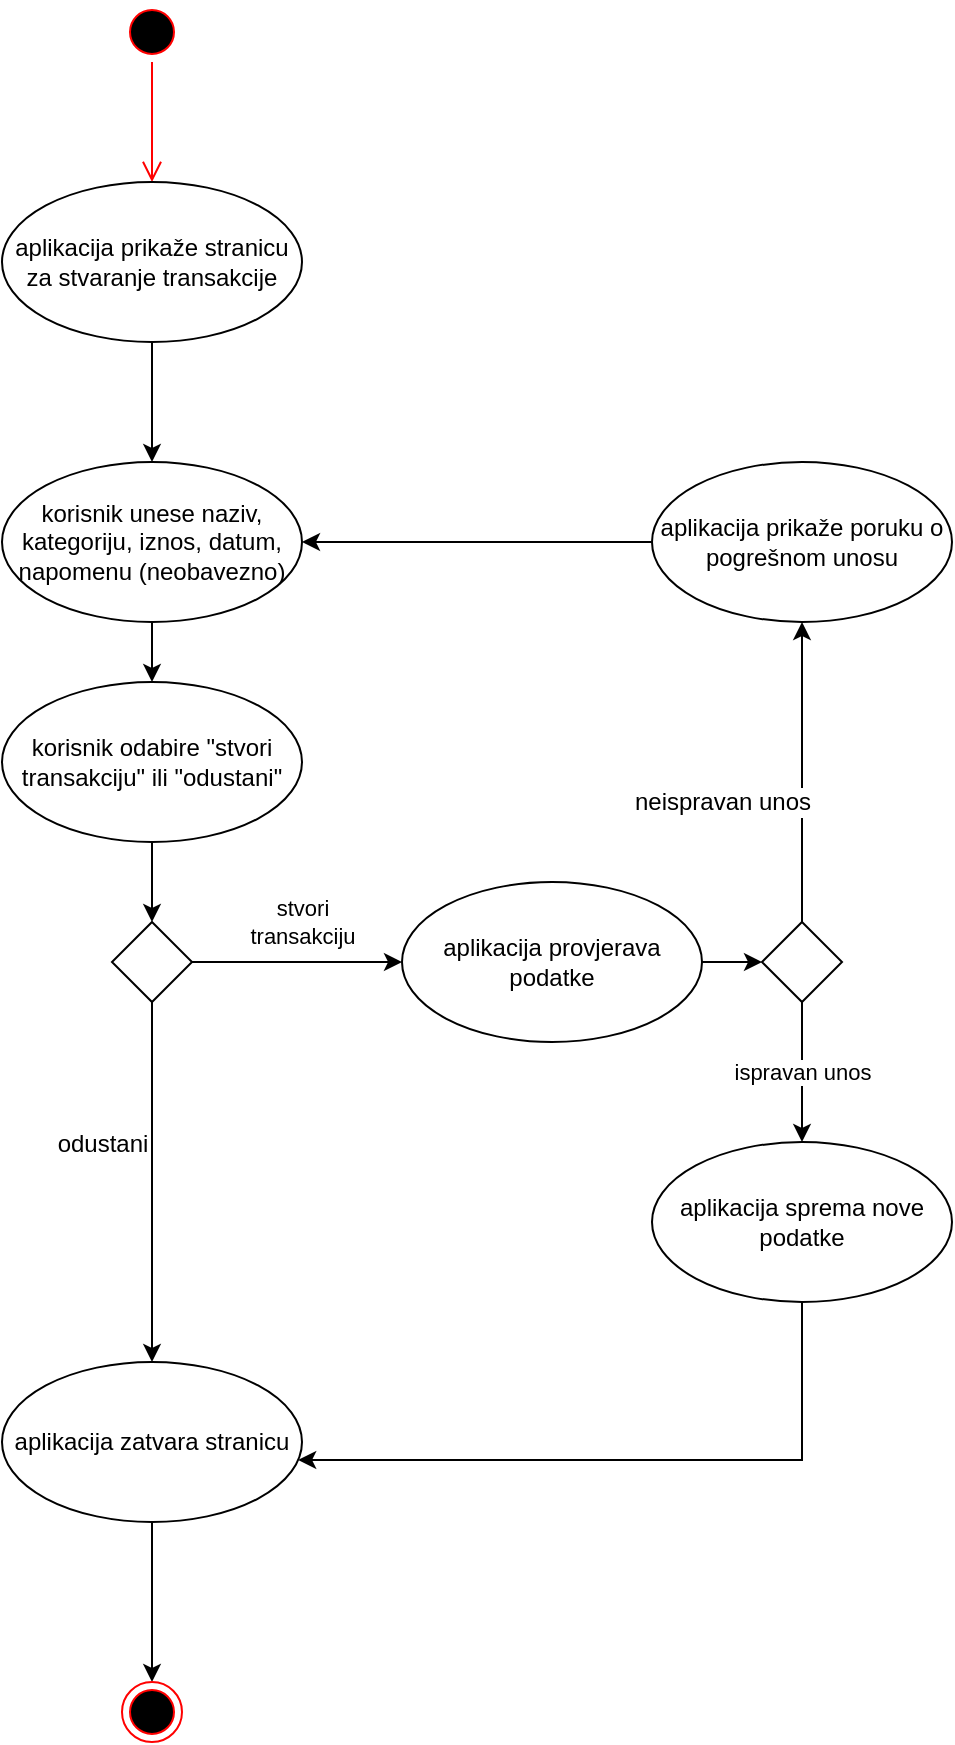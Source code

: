 <mxfile version="12.4.2" type="device" pages="5"><diagram id="rB75ICezKMoNCkmL_30w" name="Stvaranje transakcije"><mxGraphModel dx="1024" dy="592" grid="1" gridSize="10" guides="1" tooltips="1" connect="1" arrows="1" fold="1" page="1" pageScale="1" pageWidth="850" pageHeight="1100" math="0" shadow="0"><root><mxCell id="0"/><mxCell id="1" parent="0"/><mxCell id="aTAkFooOsg_n9yDU30Di-1" value="" style="ellipse;html=1;shape=startState;fillColor=#000000;strokeColor=#ff0000;" parent="1" vertex="1"><mxGeometry x="410" y="30" width="30" height="30" as="geometry"/></mxCell><mxCell id="aTAkFooOsg_n9yDU30Di-2" value="" style="edgeStyle=orthogonalEdgeStyle;html=1;verticalAlign=bottom;endArrow=open;endSize=8;strokeColor=#ff0000;entryX=0.5;entryY=0;entryDx=0;entryDy=0;" parent="1" source="aTAkFooOsg_n9yDU30Di-1" target="aTAkFooOsg_n9yDU30Di-3" edge="1"><mxGeometry relative="1" as="geometry"><mxPoint x="425" y="120" as="targetPoint"/></mxGeometry></mxCell><mxCell id="aTAkFooOsg_n9yDU30Di-6" style="edgeStyle=orthogonalEdgeStyle;rounded=0;orthogonalLoop=1;jettySize=auto;html=1;entryX=0.5;entryY=0;entryDx=0;entryDy=0;" parent="1" source="aTAkFooOsg_n9yDU30Di-3" target="aTAkFooOsg_n9yDU30Di-5" edge="1"><mxGeometry relative="1" as="geometry"/></mxCell><mxCell id="aTAkFooOsg_n9yDU30Di-3" value="aplikacija prikaže stranicu za stvaranje transakcije" style="ellipse;whiteSpace=wrap;html=1;" parent="1" vertex="1"><mxGeometry x="350" y="120" width="150" height="80" as="geometry"/></mxCell><mxCell id="aTAkFooOsg_n9yDU30Di-8" style="edgeStyle=orthogonalEdgeStyle;rounded=0;orthogonalLoop=1;jettySize=auto;html=1;exitX=0.5;exitY=1;exitDx=0;exitDy=0;" parent="1" source="aTAkFooOsg_n9yDU30Di-5" target="aTAkFooOsg_n9yDU30Di-7" edge="1"><mxGeometry relative="1" as="geometry"/></mxCell><mxCell id="aTAkFooOsg_n9yDU30Di-5" value="korisnik unese naziv, kategoriju, iznos, datum, napomenu (neobavezno)" style="ellipse;whiteSpace=wrap;html=1;" parent="1" vertex="1"><mxGeometry x="350" y="260" width="150" height="80" as="geometry"/></mxCell><mxCell id="aTAkFooOsg_n9yDU30Di-10" style="edgeStyle=orthogonalEdgeStyle;rounded=0;orthogonalLoop=1;jettySize=auto;html=1;exitX=0.5;exitY=1;exitDx=0;exitDy=0;" parent="1" source="aTAkFooOsg_n9yDU30Di-7" target="aTAkFooOsg_n9yDU30Di-9" edge="1"><mxGeometry relative="1" as="geometry"/></mxCell><mxCell id="aTAkFooOsg_n9yDU30Di-7" value="korisnik odabire &quot;stvori transakciju&quot; ili &quot;odustani&quot;" style="ellipse;whiteSpace=wrap;html=1;" parent="1" vertex="1"><mxGeometry x="350" y="370" width="150" height="80" as="geometry"/></mxCell><mxCell id="aTAkFooOsg_n9yDU30Di-12" style="edgeStyle=orthogonalEdgeStyle;rounded=0;orthogonalLoop=1;jettySize=auto;html=1;exitX=0.5;exitY=1;exitDx=0;exitDy=0;" parent="1" source="aTAkFooOsg_n9yDU30Di-9" target="aTAkFooOsg_n9yDU30Di-11" edge="1"><mxGeometry relative="1" as="geometry"/></mxCell><mxCell id="aTAkFooOsg_n9yDU30Di-13" value="odustani" style="text;html=1;align=center;verticalAlign=middle;resizable=0;points=[];;labelBackgroundColor=#ffffff;" parent="aTAkFooOsg_n9yDU30Di-12" vertex="1" connectable="0"><mxGeometry x="-0.229" relative="1" as="geometry"><mxPoint x="-25" y="1" as="offset"/></mxGeometry></mxCell><mxCell id="aTAkFooOsg_n9yDU30Di-15" value="stvori &lt;br&gt;transakciju" style="edgeStyle=orthogonalEdgeStyle;rounded=0;orthogonalLoop=1;jettySize=auto;html=1;exitX=1;exitY=0.5;exitDx=0;exitDy=0;entryX=0;entryY=0.5;entryDx=0;entryDy=0;" parent="1" source="aTAkFooOsg_n9yDU30Di-9" target="aTAkFooOsg_n9yDU30Di-14" edge="1"><mxGeometry x="0.048" y="20" relative="1" as="geometry"><mxPoint as="offset"/></mxGeometry></mxCell><mxCell id="aTAkFooOsg_n9yDU30Di-9" value="" style="rhombus;whiteSpace=wrap;html=1;" parent="1" vertex="1"><mxGeometry x="405" y="490" width="40" height="40" as="geometry"/></mxCell><mxCell id="aTAkFooOsg_n9yDU30Di-27" style="edgeStyle=orthogonalEdgeStyle;rounded=0;orthogonalLoop=1;jettySize=auto;html=1;exitX=0.5;exitY=1;exitDx=0;exitDy=0;" parent="1" source="aTAkFooOsg_n9yDU30Di-11" target="aTAkFooOsg_n9yDU30Di-26" edge="1"><mxGeometry relative="1" as="geometry"/></mxCell><mxCell id="aTAkFooOsg_n9yDU30Di-11" value="aplikacija zatvara stranicu" style="ellipse;whiteSpace=wrap;html=1;" parent="1" vertex="1"><mxGeometry x="350" y="710" width="150" height="80" as="geometry"/></mxCell><mxCell id="aTAkFooOsg_n9yDU30Di-17" style="edgeStyle=orthogonalEdgeStyle;rounded=0;orthogonalLoop=1;jettySize=auto;html=1;exitX=1;exitY=0.5;exitDx=0;exitDy=0;entryX=0;entryY=0.5;entryDx=0;entryDy=0;" parent="1" source="aTAkFooOsg_n9yDU30Di-14" target="aTAkFooOsg_n9yDU30Di-16" edge="1"><mxGeometry relative="1" as="geometry"/></mxCell><mxCell id="aTAkFooOsg_n9yDU30Di-14" value="aplikacija provjerava podatke" style="ellipse;whiteSpace=wrap;html=1;" parent="1" vertex="1"><mxGeometry x="550" y="470" width="150" height="80" as="geometry"/></mxCell><mxCell id="aTAkFooOsg_n9yDU30Di-18" value="ispravan unos" style="edgeStyle=orthogonalEdgeStyle;rounded=0;orthogonalLoop=1;jettySize=auto;html=1;exitX=0.5;exitY=1;exitDx=0;exitDy=0;entryX=0.5;entryY=0;entryDx=0;entryDy=0;" parent="1" source="aTAkFooOsg_n9yDU30Di-16" target="aTAkFooOsg_n9yDU30Di-20" edge="1"><mxGeometry relative="1" as="geometry"><mxPoint x="750" y="640" as="targetPoint"/></mxGeometry></mxCell><mxCell id="aTAkFooOsg_n9yDU30Di-22" style="edgeStyle=orthogonalEdgeStyle;rounded=0;orthogonalLoop=1;jettySize=auto;html=1;exitX=0.5;exitY=0;exitDx=0;exitDy=0;entryX=0.5;entryY=1;entryDx=0;entryDy=0;" parent="1" source="aTAkFooOsg_n9yDU30Di-16" target="a4jJSiVALNx2kyXeNdtc-1" edge="1"><mxGeometry relative="1" as="geometry"/></mxCell><mxCell id="aTAkFooOsg_n9yDU30Di-23" value="neispravan unos" style="text;html=1;align=center;verticalAlign=middle;resizable=0;points=[];;labelBackgroundColor=#ffffff;" parent="aTAkFooOsg_n9yDU30Di-22" vertex="1" connectable="0"><mxGeometry x="-0.203" y="-3" relative="1" as="geometry"><mxPoint x="-43" as="offset"/></mxGeometry></mxCell><mxCell id="aTAkFooOsg_n9yDU30Di-16" value="" style="rhombus;whiteSpace=wrap;html=1;" parent="1" vertex="1"><mxGeometry x="730" y="490" width="40" height="40" as="geometry"/></mxCell><mxCell id="aTAkFooOsg_n9yDU30Di-21" style="edgeStyle=orthogonalEdgeStyle;rounded=0;orthogonalLoop=1;jettySize=auto;html=1;exitX=0.5;exitY=1;exitDx=0;exitDy=0;" parent="1" source="aTAkFooOsg_n9yDU30Di-20" target="aTAkFooOsg_n9yDU30Di-11" edge="1"><mxGeometry relative="1" as="geometry"><Array as="points"><mxPoint x="750" y="759"/></Array></mxGeometry></mxCell><mxCell id="aTAkFooOsg_n9yDU30Di-20" value="aplikacija sprema nove podatke" style="ellipse;whiteSpace=wrap;html=1;" parent="1" vertex="1"><mxGeometry x="675" y="600" width="150" height="80" as="geometry"/></mxCell><mxCell id="aTAkFooOsg_n9yDU30Di-26" value="" style="ellipse;html=1;shape=endState;fillColor=#000000;strokeColor=#ff0000;" parent="1" vertex="1"><mxGeometry x="410" y="870" width="30" height="30" as="geometry"/></mxCell><mxCell id="a4jJSiVALNx2kyXeNdtc-2" style="edgeStyle=orthogonalEdgeStyle;rounded=0;orthogonalLoop=1;jettySize=auto;html=1;exitX=0;exitY=0.5;exitDx=0;exitDy=0;" edge="1" parent="1" source="a4jJSiVALNx2kyXeNdtc-1" target="aTAkFooOsg_n9yDU30Di-5"><mxGeometry relative="1" as="geometry"/></mxCell><mxCell id="a4jJSiVALNx2kyXeNdtc-1" value="aplikacija prikaže poruku o pogrešnom unosu" style="ellipse;whiteSpace=wrap;html=1;" vertex="1" parent="1"><mxGeometry x="675" y="260" width="150" height="80" as="geometry"/></mxCell></root></mxGraphModel></diagram><diagram id="0765Yxca4Em8WLqtVCFq" name="Azuriranje transakcije"><mxGraphModel dx="1024" dy="592" grid="1" gridSize="10" guides="1" tooltips="1" connect="1" arrows="1" fold="1" page="1" pageScale="1" pageWidth="850" pageHeight="1100" math="0" shadow="0"><root><mxCell id="K64FAtjaroviJwcc2auv-0"/><mxCell id="K64FAtjaroviJwcc2auv-1" parent="K64FAtjaroviJwcc2auv-0"/><mxCell id="J1vjwfjfSfFfJZg-M7SF-0" value="" style="ellipse;html=1;shape=startState;fillColor=#000000;strokeColor=#ff0000;" parent="K64FAtjaroviJwcc2auv-1" vertex="1"><mxGeometry x="410" y="30" width="30" height="30" as="geometry"/></mxCell><mxCell id="J1vjwfjfSfFfJZg-M7SF-1" value="" style="edgeStyle=orthogonalEdgeStyle;html=1;verticalAlign=bottom;endArrow=open;endSize=8;strokeColor=#ff0000;entryX=0.5;entryY=0;entryDx=0;entryDy=0;" parent="K64FAtjaroviJwcc2auv-1" source="J1vjwfjfSfFfJZg-M7SF-0" target="J1vjwfjfSfFfJZg-M7SF-3" edge="1"><mxGeometry relative="1" as="geometry"><mxPoint x="425" y="120" as="targetPoint"/></mxGeometry></mxCell><mxCell id="J1vjwfjfSfFfJZg-M7SF-2" style="edgeStyle=orthogonalEdgeStyle;rounded=0;orthogonalLoop=1;jettySize=auto;html=1;entryX=0.5;entryY=0;entryDx=0;entryDy=0;" parent="K64FAtjaroviJwcc2auv-1" source="J1vjwfjfSfFfJZg-M7SF-3" target="J1vjwfjfSfFfJZg-M7SF-5" edge="1"><mxGeometry relative="1" as="geometry"/></mxCell><mxCell id="J1vjwfjfSfFfJZg-M7SF-3" value="aplikacija prikaže stranicu za uređivanje transakcije" style="ellipse;whiteSpace=wrap;html=1;" parent="K64FAtjaroviJwcc2auv-1" vertex="1"><mxGeometry x="350" y="120" width="150" height="80" as="geometry"/></mxCell><mxCell id="J1vjwfjfSfFfJZg-M7SF-4" style="edgeStyle=orthogonalEdgeStyle;rounded=0;orthogonalLoop=1;jettySize=auto;html=1;exitX=0.5;exitY=1;exitDx=0;exitDy=0;" parent="K64FAtjaroviJwcc2auv-1" source="J1vjwfjfSfFfJZg-M7SF-5" target="J1vjwfjfSfFfJZg-M7SF-7" edge="1"><mxGeometry relative="1" as="geometry"/></mxCell><mxCell id="J1vjwfjfSfFfJZg-M7SF-5" value="korisnik promijeni &lt;br&gt;nešto od navedenog: naziv, kategoriju, iznos, datum, napomenu" style="ellipse;whiteSpace=wrap;html=1;" parent="K64FAtjaroviJwcc2auv-1" vertex="1"><mxGeometry x="350" y="260" width="150" height="80" as="geometry"/></mxCell><mxCell id="J1vjwfjfSfFfJZg-M7SF-6" style="edgeStyle=orthogonalEdgeStyle;rounded=0;orthogonalLoop=1;jettySize=auto;html=1;exitX=0.5;exitY=1;exitDx=0;exitDy=0;" parent="K64FAtjaroviJwcc2auv-1" source="J1vjwfjfSfFfJZg-M7SF-7" target="J1vjwfjfSfFfJZg-M7SF-11" edge="1"><mxGeometry relative="1" as="geometry"/></mxCell><mxCell id="J1vjwfjfSfFfJZg-M7SF-7" value="korisnik odabire &quot;spremi promjene&quot; ili &quot;odustani&quot;" style="ellipse;whiteSpace=wrap;html=1;" parent="K64FAtjaroviJwcc2auv-1" vertex="1"><mxGeometry x="350" y="370" width="150" height="80" as="geometry"/></mxCell><mxCell id="J1vjwfjfSfFfJZg-M7SF-8" style="edgeStyle=orthogonalEdgeStyle;rounded=0;orthogonalLoop=1;jettySize=auto;html=1;exitX=0.5;exitY=1;exitDx=0;exitDy=0;" parent="K64FAtjaroviJwcc2auv-1" source="J1vjwfjfSfFfJZg-M7SF-11" target="J1vjwfjfSfFfJZg-M7SF-13" edge="1"><mxGeometry relative="1" as="geometry"/></mxCell><mxCell id="J1vjwfjfSfFfJZg-M7SF-9" value="odustani" style="text;html=1;align=center;verticalAlign=middle;resizable=0;points=[];;labelBackgroundColor=#ffffff;" parent="J1vjwfjfSfFfJZg-M7SF-8" vertex="1" connectable="0"><mxGeometry x="-0.229" relative="1" as="geometry"><mxPoint x="-25" y="1" as="offset"/></mxGeometry></mxCell><mxCell id="J1vjwfjfSfFfJZg-M7SF-10" value="spremi&lt;br&gt;promjene" style="edgeStyle=orthogonalEdgeStyle;rounded=0;orthogonalLoop=1;jettySize=auto;html=1;exitX=1;exitY=0.5;exitDx=0;exitDy=0;entryX=0;entryY=0.5;entryDx=0;entryDy=0;" parent="K64FAtjaroviJwcc2auv-1" source="J1vjwfjfSfFfJZg-M7SF-11" target="J1vjwfjfSfFfJZg-M7SF-15" edge="1"><mxGeometry x="0.048" y="10" relative="1" as="geometry"><mxPoint as="offset"/></mxGeometry></mxCell><mxCell id="J1vjwfjfSfFfJZg-M7SF-11" value="" style="rhombus;whiteSpace=wrap;html=1;" parent="K64FAtjaroviJwcc2auv-1" vertex="1"><mxGeometry x="405" y="490" width="40" height="40" as="geometry"/></mxCell><mxCell id="J1vjwfjfSfFfJZg-M7SF-12" style="edgeStyle=orthogonalEdgeStyle;rounded=0;orthogonalLoop=1;jettySize=auto;html=1;exitX=0.5;exitY=1;exitDx=0;exitDy=0;" parent="K64FAtjaroviJwcc2auv-1" source="J1vjwfjfSfFfJZg-M7SF-13" target="J1vjwfjfSfFfJZg-M7SF-22" edge="1"><mxGeometry relative="1" as="geometry"/></mxCell><mxCell id="J1vjwfjfSfFfJZg-M7SF-13" value="aplikacija zatvara stranicu" style="ellipse;whiteSpace=wrap;html=1;" parent="K64FAtjaroviJwcc2auv-1" vertex="1"><mxGeometry x="350" y="710" width="150" height="80" as="geometry"/></mxCell><mxCell id="J1vjwfjfSfFfJZg-M7SF-14" style="edgeStyle=orthogonalEdgeStyle;rounded=0;orthogonalLoop=1;jettySize=auto;html=1;exitX=1;exitY=0.5;exitDx=0;exitDy=0;entryX=0;entryY=0.5;entryDx=0;entryDy=0;" parent="K64FAtjaroviJwcc2auv-1" source="J1vjwfjfSfFfJZg-M7SF-15" target="J1vjwfjfSfFfJZg-M7SF-19" edge="1"><mxGeometry relative="1" as="geometry"/></mxCell><mxCell id="J1vjwfjfSfFfJZg-M7SF-15" value="aplikacija provjerava podatke" style="ellipse;whiteSpace=wrap;html=1;" parent="K64FAtjaroviJwcc2auv-1" vertex="1"><mxGeometry x="550" y="470" width="150" height="80" as="geometry"/></mxCell><mxCell id="J1vjwfjfSfFfJZg-M7SF-16" value="ispravan unos" style="edgeStyle=orthogonalEdgeStyle;rounded=0;orthogonalLoop=1;jettySize=auto;html=1;exitX=0.5;exitY=1;exitDx=0;exitDy=0;entryX=0.5;entryY=0;entryDx=0;entryDy=0;" parent="K64FAtjaroviJwcc2auv-1" source="J1vjwfjfSfFfJZg-M7SF-19" target="J1vjwfjfSfFfJZg-M7SF-21" edge="1"><mxGeometry relative="1" as="geometry"><mxPoint x="750" y="640" as="targetPoint"/></mxGeometry></mxCell><mxCell id="J1vjwfjfSfFfJZg-M7SF-17" style="edgeStyle=orthogonalEdgeStyle;rounded=0;orthogonalLoop=1;jettySize=auto;html=1;exitX=0.5;exitY=0;exitDx=0;exitDy=0;" parent="K64FAtjaroviJwcc2auv-1" source="J1vjwfjfSfFfJZg-M7SF-19" target="XLz73o3jp-QJVUgkiaMk-0" edge="1"><mxGeometry relative="1" as="geometry"/></mxCell><mxCell id="J1vjwfjfSfFfJZg-M7SF-18" value="neispravan unos" style="text;html=1;align=center;verticalAlign=middle;resizable=0;points=[];;labelBackgroundColor=#ffffff;" parent="J1vjwfjfSfFfJZg-M7SF-17" vertex="1" connectable="0"><mxGeometry x="-0.203" y="-3" relative="1" as="geometry"><mxPoint x="-53" y="-20" as="offset"/></mxGeometry></mxCell><mxCell id="J1vjwfjfSfFfJZg-M7SF-19" value="" style="rhombus;whiteSpace=wrap;html=1;" parent="K64FAtjaroviJwcc2auv-1" vertex="1"><mxGeometry x="730" y="490" width="40" height="40" as="geometry"/></mxCell><mxCell id="J1vjwfjfSfFfJZg-M7SF-20" style="edgeStyle=orthogonalEdgeStyle;rounded=0;orthogonalLoop=1;jettySize=auto;html=1;exitX=0.5;exitY=1;exitDx=0;exitDy=0;" parent="K64FAtjaroviJwcc2auv-1" source="J1vjwfjfSfFfJZg-M7SF-21" target="J1vjwfjfSfFfJZg-M7SF-13" edge="1"><mxGeometry relative="1" as="geometry"><Array as="points"><mxPoint x="750" y="759"/></Array></mxGeometry></mxCell><mxCell id="J1vjwfjfSfFfJZg-M7SF-21" value="aplikacija sprema nove podatke" style="ellipse;whiteSpace=wrap;html=1;" parent="K64FAtjaroviJwcc2auv-1" vertex="1"><mxGeometry x="675" y="600" width="150" height="80" as="geometry"/></mxCell><mxCell id="J1vjwfjfSfFfJZg-M7SF-22" value="" style="ellipse;html=1;shape=endState;fillColor=#000000;strokeColor=#ff0000;" parent="K64FAtjaroviJwcc2auv-1" vertex="1"><mxGeometry x="410" y="870" width="30" height="30" as="geometry"/></mxCell><mxCell id="XLz73o3jp-QJVUgkiaMk-1" style="edgeStyle=orthogonalEdgeStyle;rounded=0;orthogonalLoop=1;jettySize=auto;html=1;exitX=0;exitY=0.5;exitDx=0;exitDy=0;" edge="1" parent="K64FAtjaroviJwcc2auv-1" source="XLz73o3jp-QJVUgkiaMk-0" target="J1vjwfjfSfFfJZg-M7SF-5"><mxGeometry relative="1" as="geometry"/></mxCell><mxCell id="XLz73o3jp-QJVUgkiaMk-0" value="aplikacija prikaže poruku o pogrešnom unosu" style="ellipse;whiteSpace=wrap;html=1;" vertex="1" parent="K64FAtjaroviJwcc2auv-1"><mxGeometry x="675" y="260" width="150" height="80" as="geometry"/></mxCell></root></mxGraphModel></diagram><diagram id="RDM28pQ4kdq592IHz39R" name="Brisanje transakcije"><mxGraphModel dx="1024" dy="592" grid="1" gridSize="10" guides="1" tooltips="1" connect="1" arrows="1" fold="1" page="1" pageScale="1" pageWidth="850" pageHeight="1100" math="0" shadow="0"><root><mxCell id="Dl6tqWkgtxpegJNXt_rR-0"/><mxCell id="Dl6tqWkgtxpegJNXt_rR-1" parent="Dl6tqWkgtxpegJNXt_rR-0"/><mxCell id="Dl6tqWkgtxpegJNXt_rR-2" style="edgeStyle=orthogonalEdgeStyle;rounded=0;orthogonalLoop=1;jettySize=auto;html=1;exitX=0.5;exitY=1;exitDx=0;exitDy=0;" parent="Dl6tqWkgtxpegJNXt_rR-1" source="Dl6tqWkgtxpegJNXt_rR-3" target="Dl6tqWkgtxpegJNXt_rR-5" edge="1"><mxGeometry relative="1" as="geometry"/></mxCell><mxCell id="Dl6tqWkgtxpegJNXt_rR-3" value="aplikacija prikaže poruku &quot;potvrdi brisanje&quot;" style="ellipse;whiteSpace=wrap;html=1;" parent="Dl6tqWkgtxpegJNXt_rR-1" vertex="1"><mxGeometry x="328" y="125" width="140" height="70" as="geometry"/></mxCell><mxCell id="Dl6tqWkgtxpegJNXt_rR-4" style="edgeStyle=orthogonalEdgeStyle;rounded=0;orthogonalLoop=1;jettySize=auto;html=1;exitX=0.5;exitY=1;exitDx=0;exitDy=0;" parent="Dl6tqWkgtxpegJNXt_rR-1" source="Dl6tqWkgtxpegJNXt_rR-5" target="Dl6tqWkgtxpegJNXt_rR-13" edge="1"><mxGeometry relative="1" as="geometry"/></mxCell><mxCell id="Dl6tqWkgtxpegJNXt_rR-5" value="korisnik odabire &quot;potvrdi&quot; ili &quot;odustani&quot;" style="ellipse;whiteSpace=wrap;html=1;" parent="Dl6tqWkgtxpegJNXt_rR-1" vertex="1"><mxGeometry x="318" y="240" width="160" height="60" as="geometry"/></mxCell><mxCell id="Dl6tqWkgtxpegJNXt_rR-6" style="edgeStyle=orthogonalEdgeStyle;rounded=0;orthogonalLoop=1;jettySize=auto;html=1;exitX=0.5;exitY=1;exitDx=0;exitDy=0;entryX=1;entryY=0.5;entryDx=0;entryDy=0;" parent="Dl6tqWkgtxpegJNXt_rR-1" source="Dl6tqWkgtxpegJNXt_rR-7" target="Dl6tqWkgtxpegJNXt_rR-14" edge="1"><mxGeometry relative="1" as="geometry"/></mxCell><mxCell id="Dl6tqWkgtxpegJNXt_rR-7" value="aplikacija obriše transakciju" style="ellipse;whiteSpace=wrap;html=1;" parent="Dl6tqWkgtxpegJNXt_rR-1" vertex="1"><mxGeometry x="478" y="420" width="140" height="70" as="geometry"/></mxCell><mxCell id="Dl6tqWkgtxpegJNXt_rR-8" value="" style="ellipse;html=1;shape=endState;fillColor=#000000;strokeColor=#ff0000;" parent="Dl6tqWkgtxpegJNXt_rR-1" vertex="1"><mxGeometry x="383" y="640" width="30" height="30" as="geometry"/></mxCell><mxCell id="Dl6tqWkgtxpegJNXt_rR-9" value="" style="ellipse;html=1;shape=startState;fillColor=#000000;strokeColor=#ff0000;" parent="Dl6tqWkgtxpegJNXt_rR-1" vertex="1"><mxGeometry x="383" y="30" width="30" height="30" as="geometry"/></mxCell><mxCell id="Dl6tqWkgtxpegJNXt_rR-10" value="" style="edgeStyle=orthogonalEdgeStyle;html=1;verticalAlign=bottom;endArrow=open;endSize=8;strokeColor=#ff0000;entryX=0.5;entryY=0;entryDx=0;entryDy=0;" parent="Dl6tqWkgtxpegJNXt_rR-1" source="Dl6tqWkgtxpegJNXt_rR-9" target="Dl6tqWkgtxpegJNXt_rR-3" edge="1"><mxGeometry relative="1" as="geometry"><mxPoint x="398" y="120" as="targetPoint"/></mxGeometry></mxCell><mxCell id="Dl6tqWkgtxpegJNXt_rR-11" value="odabrao &quot;odustani&quot;" style="edgeStyle=orthogonalEdgeStyle;rounded=0;orthogonalLoop=1;jettySize=auto;html=1;exitX=0.5;exitY=1;exitDx=0;exitDy=0;exitPerimeter=0;" parent="Dl6tqWkgtxpegJNXt_rR-1" source="Dl6tqWkgtxpegJNXt_rR-13" target="Dl6tqWkgtxpegJNXt_rR-14" edge="1"><mxGeometry x="0.091" y="-48" relative="1" as="geometry"><mxPoint as="offset"/></mxGeometry></mxCell><mxCell id="Dl6tqWkgtxpegJNXt_rR-12" style="edgeStyle=orthogonalEdgeStyle;rounded=0;orthogonalLoop=1;jettySize=auto;html=1;exitX=1;exitY=0.5;exitDx=0;exitDy=0;exitPerimeter=0;entryX=0.5;entryY=0;entryDx=0;entryDy=0;" parent="Dl6tqWkgtxpegJNXt_rR-1" source="Dl6tqWkgtxpegJNXt_rR-13" target="Dl6tqWkgtxpegJNXt_rR-7" edge="1"><mxGeometry relative="1" as="geometry"/></mxCell><mxCell id="Dl6tqWkgtxpegJNXt_rR-13" value="" style="strokeWidth=1;html=1;shape=mxgraph.flowchart.decision;whiteSpace=wrap;" parent="Dl6tqWkgtxpegJNXt_rR-1" vertex="1"><mxGeometry x="373" y="340" width="50" height="50" as="geometry"/></mxCell><mxCell id="Dl6tqWkgtxpegJNXt_rR-14" value="aplikacija zatvori poruku &quot;potvrdi brisanje&quot;" style="ellipse;whiteSpace=wrap;html=1;strokeWidth=1;" parent="Dl6tqWkgtxpegJNXt_rR-1" vertex="1"><mxGeometry x="328" y="500" width="140" height="70" as="geometry"/></mxCell><mxCell id="Dl6tqWkgtxpegJNXt_rR-15" value="" style="html=1;verticalAlign=bottom;endArrow=block;exitX=0.5;exitY=1;exitDx=0;exitDy=0;entryX=0.5;entryY=0;entryDx=0;entryDy=0;" parent="Dl6tqWkgtxpegJNXt_rR-1" source="Dl6tqWkgtxpegJNXt_rR-14" target="Dl6tqWkgtxpegJNXt_rR-8" edge="1"><mxGeometry width="80" relative="1" as="geometry"><mxPoint x="320" y="680" as="sourcePoint"/><mxPoint x="400" y="630" as="targetPoint"/></mxGeometry></mxCell><mxCell id="Dl6tqWkgtxpegJNXt_rR-16" value="odabrao &quot;potvrdi&quot;" style="text;html=1;align=center;verticalAlign=middle;resizable=0;points=[];;autosize=1;" parent="Dl6tqWkgtxpegJNXt_rR-1" vertex="1"><mxGeometry x="435" y="340" width="110" height="20" as="geometry"/></mxCell></root></mxGraphModel></diagram><diagram id="-SL7sqjqgf3KokMEkkS8" name="Filtriranje transakcija"><mxGraphModel dx="1024" dy="592" grid="1" gridSize="10" guides="1" tooltips="1" connect="1" arrows="1" fold="1" page="1" pageScale="1" pageWidth="850" pageHeight="1100" math="0" shadow="0"><root><mxCell id="2_aha4qHDT3ZreEQ6Ao_-0"/><mxCell id="2_aha4qHDT3ZreEQ6Ao_-1" parent="2_aha4qHDT3ZreEQ6Ao_-0"/><mxCell id="2_aha4qHDT3ZreEQ6Ao_-2" value="" style="ellipse;html=1;shape=startState;fillColor=#000000;strokeColor=#ff0000;" parent="2_aha4qHDT3ZreEQ6Ao_-1" vertex="1"><mxGeometry x="370" y="130" width="30" height="30" as="geometry"/></mxCell><mxCell id="2_aha4qHDT3ZreEQ6Ao_-3" value="" style="edgeStyle=orthogonalEdgeStyle;html=1;verticalAlign=bottom;endArrow=open;endSize=8;strokeColor=#ff0000;" parent="2_aha4qHDT3ZreEQ6Ao_-1" source="2_aha4qHDT3ZreEQ6Ao_-2" edge="1"><mxGeometry relative="1" as="geometry"><mxPoint x="385" y="220" as="targetPoint"/></mxGeometry></mxCell><mxCell id="2_aha4qHDT3ZreEQ6Ao_-4" style="edgeStyle=orthogonalEdgeStyle;rounded=0;orthogonalLoop=1;jettySize=auto;html=1;exitX=0.5;exitY=1;exitDx=0;exitDy=0;" parent="2_aha4qHDT3ZreEQ6Ao_-1" source="2_aha4qHDT3ZreEQ6Ao_-5" target="2_aha4qHDT3ZreEQ6Ao_-6" edge="1"><mxGeometry relative="1" as="geometry"/></mxCell><mxCell id="2_aha4qHDT3ZreEQ6Ao_-5" value="aplikacija prikaže opcije za filtriranje" style="ellipse;whiteSpace=wrap;html=1;" parent="2_aha4qHDT3ZreEQ6Ao_-1" vertex="1"><mxGeometry x="315" y="220" width="140" height="70" as="geometry"/></mxCell><mxCell id="2_aha4qHDT3ZreEQ6Ao_-6" value="korisnik odabire koje kategorije uključiti i unosi raspon iznosa i datuma" style="ellipse;whiteSpace=wrap;html=1;" parent="2_aha4qHDT3ZreEQ6Ao_-1" vertex="1"><mxGeometry x="310" y="320" width="150" height="70" as="geometry"/></mxCell><mxCell id="2_aha4qHDT3ZreEQ6Ao_-7" style="edgeStyle=orthogonalEdgeStyle;rounded=0;orthogonalLoop=1;jettySize=auto;html=1;exitX=0.5;exitY=1;exitDx=0;exitDy=0;entryX=1;entryY=0.5;entryDx=0;entryDy=0;" parent="2_aha4qHDT3ZreEQ6Ao_-1" source="2_aha4qHDT3ZreEQ6Ao_-8" target="2_aha4qHDT3ZreEQ6Ao_-9" edge="1"><mxGeometry relative="1" as="geometry"/></mxCell><mxCell id="2_aha4qHDT3ZreEQ6Ao_-8" value="aplikacija filtrira transakcije u skladu s odabirom" style="ellipse;whiteSpace=wrap;html=1;" parent="2_aha4qHDT3ZreEQ6Ao_-1" vertex="1"><mxGeometry x="465" y="890" width="150" height="80" as="geometry"/></mxCell><mxCell id="2_aha4qHDT3ZreEQ6Ao_-9" value="" style="ellipse;html=1;shape=endState;fillColor=#000000;strokeColor=#ff0000;" parent="2_aha4qHDT3ZreEQ6Ao_-1" vertex="1"><mxGeometry x="370" y="1110" width="30" height="30" as="geometry"/></mxCell><mxCell id="2_aha4qHDT3ZreEQ6Ao_-10" style="edgeStyle=orthogonalEdgeStyle;rounded=0;orthogonalLoop=1;jettySize=auto;html=1;exitX=0.5;exitY=1;exitDx=0;exitDy=0;entryX=0.5;entryY=0;entryDx=0;entryDy=0;entryPerimeter=0;" parent="2_aha4qHDT3ZreEQ6Ao_-1" source="2_aha4qHDT3ZreEQ6Ao_-11" target="2_aha4qHDT3ZreEQ6Ao_-23" edge="1"><mxGeometry relative="1" as="geometry"/></mxCell><mxCell id="2_aha4qHDT3ZreEQ6Ao_-11" value="aplikacija provjerava valjanost unosa i odabira" style="ellipse;whiteSpace=wrap;html=1;strokeWidth=1;" parent="2_aha4qHDT3ZreEQ6Ao_-1" vertex="1"><mxGeometry x="470" y="640" width="140" height="70" as="geometry"/></mxCell><mxCell id="2_aha4qHDT3ZreEQ6Ao_-12" style="edgeStyle=orthogonalEdgeStyle;rounded=0;orthogonalLoop=1;jettySize=auto;html=1;exitX=0.5;exitY=1;exitDx=0;exitDy=0;" parent="2_aha4qHDT3ZreEQ6Ao_-1" source="2_aha4qHDT3ZreEQ6Ao_-6" target="2_aha4qHDT3ZreEQ6Ao_-14" edge="1"><mxGeometry relative="1" as="geometry"><mxPoint x="385" y="290" as="sourcePoint"/><mxPoint x="385" y="320" as="targetPoint"/></mxGeometry></mxCell><mxCell id="2_aha4qHDT3ZreEQ6Ao_-13" style="edgeStyle=orthogonalEdgeStyle;rounded=0;orthogonalLoop=1;jettySize=auto;html=1;exitX=0.5;exitY=1;exitDx=0;exitDy=0;entryX=0.5;entryY=0;entryDx=0;entryDy=0;entryPerimeter=0;" parent="2_aha4qHDT3ZreEQ6Ao_-1" source="2_aha4qHDT3ZreEQ6Ao_-14" target="2_aha4qHDT3ZreEQ6Ao_-17" edge="1"><mxGeometry relative="1" as="geometry"/></mxCell><mxCell id="2_aha4qHDT3ZreEQ6Ao_-14" value="korisnik odabire &quot;filtriraj&quot;&amp;nbsp;ili &quot;odustani&quot;" style="ellipse;whiteSpace=wrap;html=1;strokeWidth=1;" parent="2_aha4qHDT3ZreEQ6Ao_-1" vertex="1"><mxGeometry x="315" y="430" width="140" height="70" as="geometry"/></mxCell><mxCell id="2_aha4qHDT3ZreEQ6Ao_-15" value="filtriraj" style="edgeStyle=orthogonalEdgeStyle;rounded=0;orthogonalLoop=1;jettySize=auto;html=1;exitX=1;exitY=0.5;exitDx=0;exitDy=0;exitPerimeter=0;entryX=0.5;entryY=0;entryDx=0;entryDy=0;" parent="2_aha4qHDT3ZreEQ6Ao_-1" source="2_aha4qHDT3ZreEQ6Ao_-17" target="2_aha4qHDT3ZreEQ6Ao_-11" edge="1"><mxGeometry x="-0.351" y="15" relative="1" as="geometry"><mxPoint as="offset"/></mxGeometry></mxCell><mxCell id="2_aha4qHDT3ZreEQ6Ao_-16" value="odustani" style="edgeStyle=orthogonalEdgeStyle;rounded=0;orthogonalLoop=1;jettySize=auto;html=1;exitX=0;exitY=0.5;exitDx=0;exitDy=0;exitPerimeter=0;" parent="2_aha4qHDT3ZreEQ6Ao_-1" source="2_aha4qHDT3ZreEQ6Ao_-17" target="2_aha4qHDT3ZreEQ6Ao_-19" edge="1"><mxGeometry x="-0.792" y="-15" relative="1" as="geometry"><mxPoint as="offset"/></mxGeometry></mxCell><mxCell id="2_aha4qHDT3ZreEQ6Ao_-17" value="" style="strokeWidth=1;html=1;shape=mxgraph.flowchart.decision;whiteSpace=wrap;" parent="2_aha4qHDT3ZreEQ6Ao_-1" vertex="1"><mxGeometry x="360" y="570" width="50" height="50" as="geometry"/></mxCell><mxCell id="2_aha4qHDT3ZreEQ6Ao_-18" style="edgeStyle=orthogonalEdgeStyle;rounded=0;orthogonalLoop=1;jettySize=auto;html=1;exitX=0.5;exitY=1;exitDx=0;exitDy=0;entryX=0;entryY=0.5;entryDx=0;entryDy=0;" parent="2_aha4qHDT3ZreEQ6Ao_-1" source="2_aha4qHDT3ZreEQ6Ao_-19" target="2_aha4qHDT3ZreEQ6Ao_-9" edge="1"><mxGeometry relative="1" as="geometry"/></mxCell><mxCell id="2_aha4qHDT3ZreEQ6Ao_-19" value="aplikacija obriše sve popunjene opcije" style="ellipse;whiteSpace=wrap;html=1;strokeWidth=1;" parent="2_aha4qHDT3ZreEQ6Ao_-1" vertex="1"><mxGeometry x="200" y="890" width="140" height="70" as="geometry"/></mxCell><mxCell id="2_aha4qHDT3ZreEQ6Ao_-20" value="ispravan&lt;br&gt;unos" style="edgeStyle=orthogonalEdgeStyle;rounded=0;orthogonalLoop=1;jettySize=auto;html=1;exitX=0.5;exitY=1;exitDx=0;exitDy=0;exitPerimeter=0;entryX=0.5;entryY=0;entryDx=0;entryDy=0;" parent="2_aha4qHDT3ZreEQ6Ao_-1" source="2_aha4qHDT3ZreEQ6Ao_-23" target="2_aha4qHDT3ZreEQ6Ao_-8" edge="1"><mxGeometry relative="1" as="geometry"/></mxCell><mxCell id="2_aha4qHDT3ZreEQ6Ao_-21" style="edgeStyle=orthogonalEdgeStyle;rounded=0;orthogonalLoop=1;jettySize=auto;html=1;exitX=1;exitY=0.5;exitDx=0;exitDy=0;exitPerimeter=0;entryX=1;entryY=0.5;entryDx=0;entryDy=0;" parent="2_aha4qHDT3ZreEQ6Ao_-1" source="2_aha4qHDT3ZreEQ6Ao_-23" target="2_aha4qHDT3ZreEQ6Ao_-6" edge="1"><mxGeometry relative="1" as="geometry"><Array as="points"><mxPoint x="720" y="785"/><mxPoint x="720" y="360"/></Array></mxGeometry></mxCell><mxCell id="2_aha4qHDT3ZreEQ6Ao_-22" value="neispravan unos" style="text;html=1;align=center;verticalAlign=middle;resizable=0;points=[];;labelBackgroundColor=#ffffff;" parent="2_aha4qHDT3ZreEQ6Ao_-21" vertex="1" connectable="0"><mxGeometry x="-0.792" y="2" relative="1" as="geometry"><mxPoint x="-13" y="-13" as="offset"/></mxGeometry></mxCell><mxCell id="2_aha4qHDT3ZreEQ6Ao_-23" value="" style="strokeWidth=1;html=1;shape=mxgraph.flowchart.decision;whiteSpace=wrap;" parent="2_aha4qHDT3ZreEQ6Ao_-1" vertex="1"><mxGeometry x="515" y="760" width="50" height="50" as="geometry"/></mxCell></root></mxGraphModel></diagram><diagram id="ltnbfOlkXKnloYvUEGtz" name="Sortiranje transakcija"><mxGraphModel dx="1024" dy="592" grid="1" gridSize="10" guides="1" tooltips="1" connect="1" arrows="1" fold="1" page="1" pageScale="1" pageWidth="850" pageHeight="1100" math="0" shadow="0"><root><mxCell id="hfFfLM3mznb_n5lFEV8o-0"/><mxCell id="hfFfLM3mznb_n5lFEV8o-1" parent="hfFfLM3mznb_n5lFEV8o-0"/><mxCell id="hfFfLM3mznb_n5lFEV8o-2" value="" style="ellipse;html=1;shape=startState;fillColor=#000000;strokeColor=#ff0000;" parent="hfFfLM3mznb_n5lFEV8o-1" vertex="1"><mxGeometry x="370" y="20" width="30" height="30" as="geometry"/></mxCell><mxCell id="hfFfLM3mznb_n5lFEV8o-3" value="" style="edgeStyle=orthogonalEdgeStyle;html=1;verticalAlign=bottom;endArrow=open;endSize=8;strokeColor=#ff0000;" parent="hfFfLM3mznb_n5lFEV8o-1" source="hfFfLM3mznb_n5lFEV8o-2" edge="1"><mxGeometry relative="1" as="geometry"><mxPoint x="385" y="110" as="targetPoint"/></mxGeometry></mxCell><mxCell id="hfFfLM3mznb_n5lFEV8o-4" style="edgeStyle=orthogonalEdgeStyle;rounded=0;orthogonalLoop=1;jettySize=auto;html=1;exitX=0.5;exitY=1;exitDx=0;exitDy=0;" parent="hfFfLM3mznb_n5lFEV8o-1" source="hfFfLM3mznb_n5lFEV8o-5" target="hfFfLM3mznb_n5lFEV8o-7" edge="1"><mxGeometry relative="1" as="geometry"/></mxCell><mxCell id="hfFfLM3mznb_n5lFEV8o-5" value="aplikacija prikaže padajući izbornik opcija za sortiranje" style="ellipse;whiteSpace=wrap;html=1;" parent="hfFfLM3mznb_n5lFEV8o-1" vertex="1"><mxGeometry x="315" y="110" width="140" height="70" as="geometry"/></mxCell><mxCell id="hfFfLM3mznb_n5lFEV8o-6" style="edgeStyle=orthogonalEdgeStyle;rounded=0;orthogonalLoop=1;jettySize=auto;html=1;exitX=0.5;exitY=1;exitDx=0;exitDy=0;" parent="hfFfLM3mznb_n5lFEV8o-1" source="hfFfLM3mznb_n5lFEV8o-7" target="hfFfLM3mznb_n5lFEV8o-9" edge="1"><mxGeometry relative="1" as="geometry"/></mxCell><mxCell id="hfFfLM3mznb_n5lFEV8o-7" value="korisnik odabire opciju&lt;br&gt;(po iznosu od najmanjeg, po iznosu od najvećeg, od najnovije transakcije, od najstarije transakcije)" style="ellipse;whiteSpace=wrap;html=1;" parent="hfFfLM3mznb_n5lFEV8o-1" vertex="1"><mxGeometry x="297.5" y="240" width="175" height="90" as="geometry"/></mxCell><mxCell id="hfFfLM3mznb_n5lFEV8o-8" style="edgeStyle=orthogonalEdgeStyle;rounded=0;orthogonalLoop=1;jettySize=auto;html=1;exitX=0.5;exitY=1;exitDx=0;exitDy=0;" parent="hfFfLM3mznb_n5lFEV8o-1" source="hfFfLM3mznb_n5lFEV8o-9" target="hfFfLM3mznb_n5lFEV8o-10" edge="1"><mxGeometry relative="1" as="geometry"/></mxCell><mxCell id="hfFfLM3mznb_n5lFEV8o-9" value="aplikacija sortira transakcije u skladu s odabirom" style="ellipse;whiteSpace=wrap;html=1;" parent="hfFfLM3mznb_n5lFEV8o-1" vertex="1"><mxGeometry x="315" y="380" width="140" height="70" as="geometry"/></mxCell><mxCell id="hfFfLM3mznb_n5lFEV8o-10" value="" style="ellipse;html=1;shape=endState;fillColor=#000000;strokeColor=#ff0000;" parent="hfFfLM3mznb_n5lFEV8o-1" vertex="1"><mxGeometry x="370" y="510" width="30" height="30" as="geometry"/></mxCell></root></mxGraphModel></diagram></mxfile>